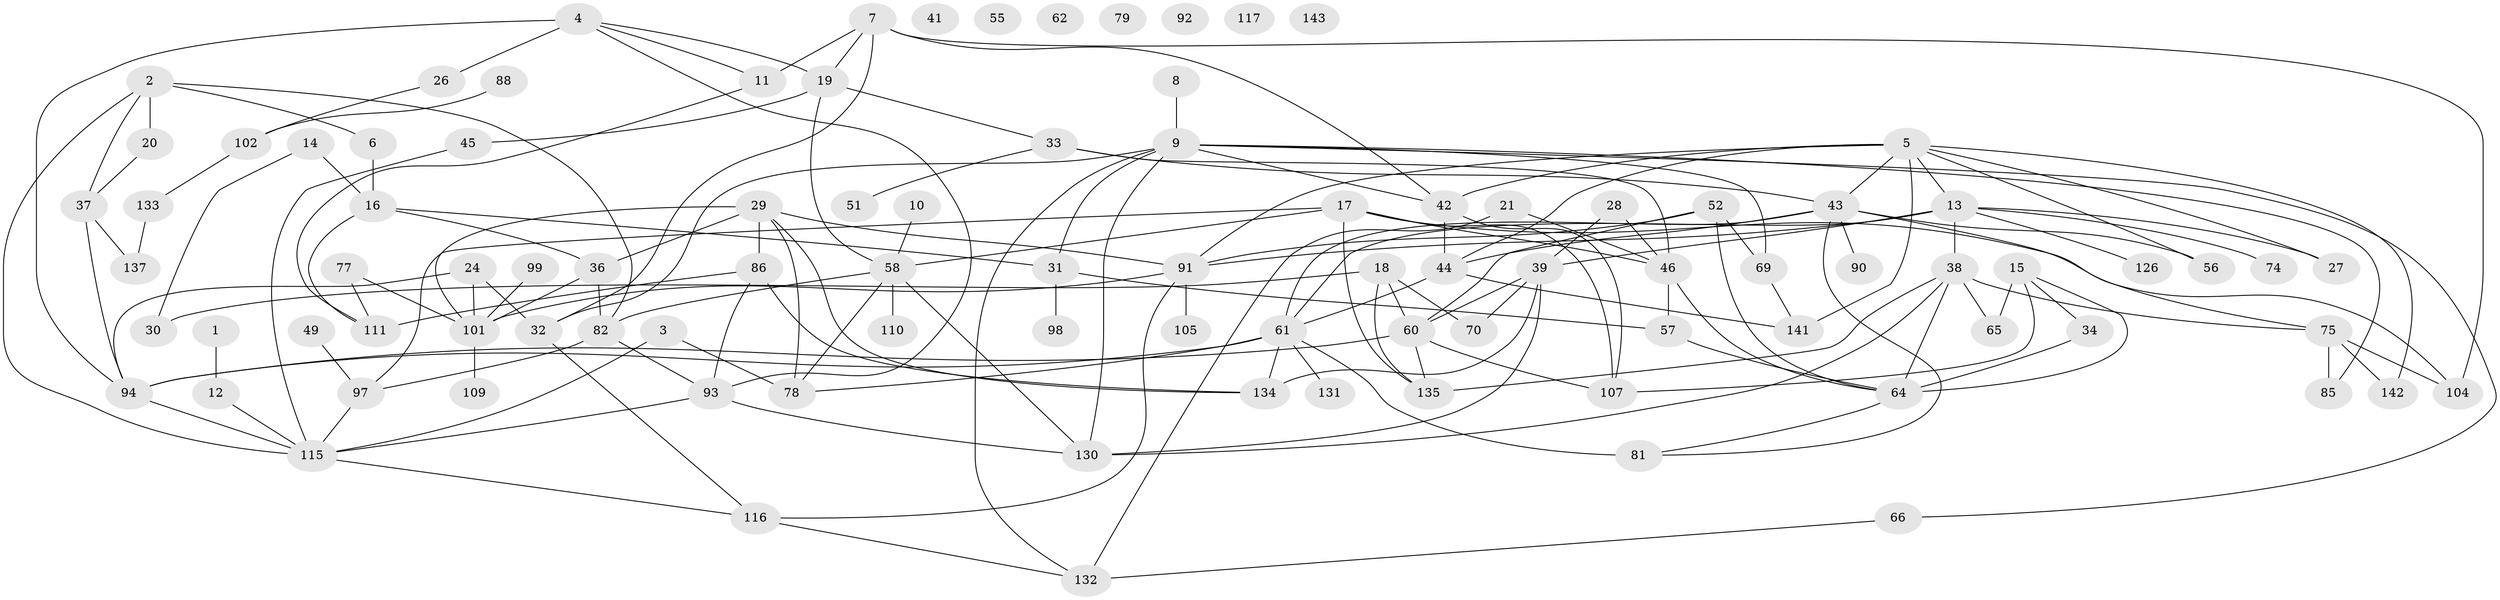 // Generated by graph-tools (version 1.1) at 2025/23/03/03/25 07:23:25]
// undirected, 96 vertices, 162 edges
graph export_dot {
graph [start="1"]
  node [color=gray90,style=filled];
  1;
  2;
  3 [super="+67"];
  4 [super="+80"];
  5 [super="+113"];
  6 [super="+71"];
  7 [super="+47"];
  8 [super="+121"];
  9 [super="+25"];
  10;
  11 [super="+22"];
  12 [super="+100"];
  13 [super="+23"];
  14;
  15 [super="+129"];
  16 [super="+48"];
  17 [super="+54"];
  18 [super="+59"];
  19 [super="+120"];
  20 [super="+84"];
  21;
  24 [super="+89"];
  26 [super="+63"];
  27;
  28;
  29 [super="+40"];
  30;
  31 [super="+96"];
  32;
  33 [super="+35"];
  34;
  36;
  37 [super="+50"];
  38 [super="+138"];
  39 [super="+53"];
  41;
  42 [super="+83"];
  43 [super="+73"];
  44 [super="+72"];
  45;
  46 [super="+118"];
  49 [super="+128"];
  51;
  52 [super="+87"];
  55;
  56;
  57 [super="+108"];
  58 [super="+122"];
  60 [super="+95"];
  61 [super="+68"];
  62;
  64 [super="+136"];
  65 [super="+76"];
  66;
  69;
  70;
  74;
  75 [super="+124"];
  77;
  78;
  79;
  81;
  82 [super="+112"];
  85;
  86 [super="+125"];
  88;
  90;
  91 [super="+103"];
  92;
  93;
  94 [super="+114"];
  97;
  98;
  99;
  101 [super="+139"];
  102 [super="+106"];
  104;
  105;
  107;
  109;
  110;
  111 [super="+123"];
  115 [super="+127"];
  116 [super="+119"];
  117;
  126;
  130;
  131;
  132 [super="+140"];
  133;
  134;
  135;
  137;
  141;
  142;
  143;
  1 -- 12;
  2 -- 6;
  2 -- 37;
  2 -- 115;
  2 -- 82;
  2 -- 20;
  3 -- 78;
  3 -- 115;
  4 -- 94;
  4 -- 19;
  4 -- 93;
  4 -- 26 [weight=2];
  4 -- 11;
  5 -- 42;
  5 -- 56;
  5 -- 141;
  5 -- 27;
  5 -- 91;
  5 -- 44;
  5 -- 142;
  5 -- 13;
  5 -- 43;
  6 -- 16;
  7 -- 42;
  7 -- 104;
  7 -- 32;
  7 -- 19;
  7 -- 11;
  8 -- 9;
  9 -- 130;
  9 -- 132;
  9 -- 32;
  9 -- 66;
  9 -- 69;
  9 -- 85;
  9 -- 31;
  9 -- 42;
  10 -- 58;
  11 -- 111;
  12 -- 115;
  13 -- 27;
  13 -- 74;
  13 -- 91;
  13 -- 126;
  13 -- 38;
  13 -- 61;
  13 -- 39;
  14 -- 30;
  14 -- 16;
  15 -- 34;
  15 -- 107;
  15 -- 65;
  15 -- 64;
  16 -- 36;
  16 -- 111;
  16 -- 31;
  17 -- 58;
  17 -- 97;
  17 -- 104;
  17 -- 107;
  17 -- 135;
  17 -- 46;
  18 -- 30;
  18 -- 70;
  18 -- 60;
  18 -- 135;
  19 -- 33;
  19 -- 45;
  19 -- 58;
  20 -- 37;
  21 -- 132;
  21 -- 46;
  24 -- 32;
  24 -- 101;
  24 -- 94;
  26 -- 102;
  28 -- 39;
  28 -- 46;
  29 -- 91;
  29 -- 101;
  29 -- 78;
  29 -- 36;
  29 -- 134;
  29 -- 86;
  31 -- 98;
  31 -- 57;
  32 -- 116;
  33 -- 51;
  33 -- 43;
  33 -- 46;
  34 -- 64;
  36 -- 82;
  36 -- 101;
  37 -- 137;
  37 -- 94;
  38 -- 64;
  38 -- 130;
  38 -- 135;
  38 -- 65;
  38 -- 75;
  39 -- 70;
  39 -- 130;
  39 -- 60;
  39 -- 134;
  42 -- 107;
  42 -- 44;
  43 -- 61;
  43 -- 81;
  43 -- 75;
  43 -- 56;
  43 -- 90;
  43 -- 44;
  44 -- 141;
  44 -- 61;
  45 -- 115;
  46 -- 57;
  46 -- 64;
  49 -- 97;
  52 -- 69;
  52 -- 91;
  52 -- 60;
  52 -- 64;
  57 -- 64;
  58 -- 78;
  58 -- 110;
  58 -- 130;
  58 -- 82;
  60 -- 135;
  60 -- 107;
  60 -- 94;
  61 -- 81 [weight=2];
  61 -- 131;
  61 -- 134;
  61 -- 94;
  61 -- 78;
  64 -- 81;
  66 -- 132;
  69 -- 141;
  75 -- 85;
  75 -- 104;
  75 -- 142;
  77 -- 101;
  77 -- 111;
  82 -- 97;
  82 -- 93;
  86 -- 93;
  86 -- 134;
  86 -- 111;
  88 -- 102;
  91 -- 105;
  91 -- 116;
  91 -- 101;
  93 -- 115;
  93 -- 130;
  94 -- 115;
  97 -- 115;
  99 -- 101;
  101 -- 109;
  102 -- 133;
  115 -- 116;
  116 -- 132;
  133 -- 137;
}
